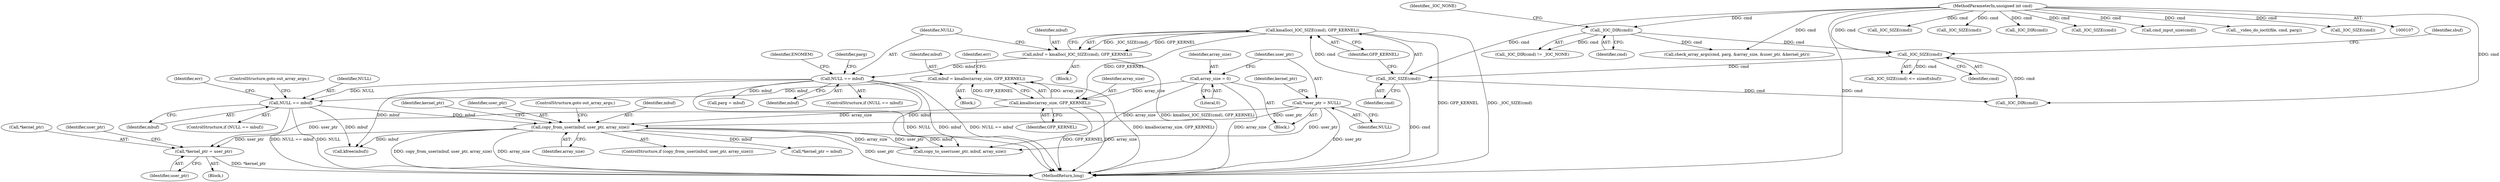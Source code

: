 digraph "1_linux_fc0a80798576f80ca10b3f6c9c7097f12fd1d64e@pointer" {
"1000289" [label="(Call,*kernel_ptr = user_ptr)"];
"1000262" [label="(Call,copy_from_user(mbuf, user_ptr, array_size))"];
"1000253" [label="(Call,NULL == mbuf)"];
"1000166" [label="(Call,NULL == mbuf)"];
"1000159" [label="(Call,mbuf = kmalloc(_IOC_SIZE(cmd), GFP_KERNEL))"];
"1000161" [label="(Call,kmalloc(_IOC_SIZE(cmd), GFP_KERNEL))"];
"1000162" [label="(Call,_IOC_SIZE(cmd))"];
"1000149" [label="(Call,_IOC_SIZE(cmd))"];
"1000143" [label="(Call,_IOC_DIR(cmd))"];
"1000109" [label="(MethodParameterIn,unsigned int cmd)"];
"1000243" [label="(Call,mbuf = kmalloc(array_size, GFP_KERNEL))"];
"1000245" [label="(Call,kmalloc(array_size, GFP_KERNEL))"];
"1000130" [label="(Call,array_size = 0)"];
"1000134" [label="(Call,*user_ptr = NULL)"];
"1000160" [label="(Identifier,mbuf)"];
"1000223" [label="(Call,check_array_args(cmd, parg, &array_size, &user_ptr, &kernel_ptr))"];
"1000211" [label="(Call,_IOC_SIZE(cmd))"];
"1000294" [label="(Call,copy_to_user(user_ptr, mbuf, array_size))"];
"1000148" [label="(Call,_IOC_SIZE(cmd) <= sizeof(sbuf))"];
"1000172" [label="(Call,parg = mbuf)"];
"1000158" [label="(Block,)"];
"1000290" [label="(Call,*kernel_ptr)"];
"1000255" [label="(Identifier,mbuf)"];
"1000292" [label="(Identifier,user_ptr)"];
"1000145" [label="(Identifier,_IOC_NONE)"];
"1000201" [label="(Call,_IOC_SIZE(cmd))"];
"1000132" [label="(Literal,0)"];
"1000130" [label="(Call,array_size = 0)"];
"1000168" [label="(Identifier,mbuf)"];
"1000164" [label="(Identifier,GFP_KERNEL)"];
"1000265" [label="(Identifier,array_size)"];
"1000245" [label="(Call,kmalloc(array_size, GFP_KERNEL))"];
"1000162" [label="(Call,_IOC_SIZE(cmd))"];
"1000171" [label="(Identifier,ENOMEM)"];
"1000266" [label="(ControlStructure,goto out_array_args;)"];
"1000310" [label="(Call,_IOC_DIR(cmd))"];
"1000242" [label="(Block,)"];
"1000219" [label="(Call,_IOC_SIZE(cmd))"];
"1000131" [label="(Identifier,array_size)"];
"1000161" [label="(Call,kmalloc(_IOC_SIZE(cmd), GFP_KERNEL))"];
"1000263" [label="(Identifier,mbuf)"];
"1000135" [label="(Identifier,user_ptr)"];
"1000150" [label="(Identifier,cmd)"];
"1000111" [label="(Block,)"];
"1000261" [label="(ControlStructure,if (copy_from_user(mbuf, user_ptr, array_size)))"];
"1000269" [label="(Identifier,kernel_ptr)"];
"1000253" [label="(Call,NULL == mbuf)"];
"1000188" [label="(Call,cmd_input_size(cmd))"];
"1000181" [label="(Call,_IOC_DIR(cmd))"];
"1000273" [label="(Call,__video_do_ioctl(file, cmd, parg))"];
"1000136" [label="(Identifier,NULL)"];
"1000249" [label="(Identifier,err)"];
"1000149" [label="(Call,_IOC_SIZE(cmd))"];
"1000144" [label="(Identifier,cmd)"];
"1000262" [label="(Call,copy_from_user(mbuf, user_ptr, array_size))"];
"1000264" [label="(Identifier,user_ptr)"];
"1000256" [label="(ControlStructure,goto out_array_args;)"];
"1000267" [label="(Call,*kernel_ptr = mbuf)"];
"1000159" [label="(Call,mbuf = kmalloc(_IOC_SIZE(cmd), GFP_KERNEL))"];
"1000142" [label="(Call,_IOC_DIR(cmd) != _IOC_NONE)"];
"1000163" [label="(Identifier,cmd)"];
"1000109" [label="(MethodParameterIn,unsigned int cmd)"];
"1000252" [label="(ControlStructure,if (NULL == mbuf))"];
"1000244" [label="(Identifier,mbuf)"];
"1000139" [label="(Identifier,kernel_ptr)"];
"1000320" [label="(Call,_IOC_SIZE(cmd))"];
"1000166" [label="(Call,NULL == mbuf)"];
"1000152" [label="(Identifier,sbuf)"];
"1000246" [label="(Identifier,array_size)"];
"1000243" [label="(Call,mbuf = kmalloc(array_size, GFP_KERNEL))"];
"1000254" [label="(Identifier,NULL)"];
"1000328" [label="(Call,kfree(mbuf))"];
"1000165" [label="(ControlStructure,if (NULL == mbuf))"];
"1000143" [label="(Call,_IOC_DIR(cmd))"];
"1000295" [label="(Identifier,user_ptr)"];
"1000173" [label="(Identifier,parg)"];
"1000167" [label="(Identifier,NULL)"];
"1000332" [label="(MethodReturn,long)"];
"1000247" [label="(Identifier,GFP_KERNEL)"];
"1000258" [label="(Identifier,err)"];
"1000288" [label="(Block,)"];
"1000134" [label="(Call,*user_ptr = NULL)"];
"1000289" [label="(Call,*kernel_ptr = user_ptr)"];
"1000289" -> "1000288"  [label="AST: "];
"1000289" -> "1000292"  [label="CFG: "];
"1000290" -> "1000289"  [label="AST: "];
"1000292" -> "1000289"  [label="AST: "];
"1000295" -> "1000289"  [label="CFG: "];
"1000289" -> "1000332"  [label="DDG: *kernel_ptr"];
"1000262" -> "1000289"  [label="DDG: user_ptr"];
"1000134" -> "1000289"  [label="DDG: user_ptr"];
"1000262" -> "1000261"  [label="AST: "];
"1000262" -> "1000265"  [label="CFG: "];
"1000263" -> "1000262"  [label="AST: "];
"1000264" -> "1000262"  [label="AST: "];
"1000265" -> "1000262"  [label="AST: "];
"1000266" -> "1000262"  [label="CFG: "];
"1000269" -> "1000262"  [label="CFG: "];
"1000262" -> "1000332"  [label="DDG: array_size"];
"1000262" -> "1000332"  [label="DDG: user_ptr"];
"1000262" -> "1000332"  [label="DDG: copy_from_user(mbuf, user_ptr, array_size)"];
"1000253" -> "1000262"  [label="DDG: mbuf"];
"1000134" -> "1000262"  [label="DDG: user_ptr"];
"1000245" -> "1000262"  [label="DDG: array_size"];
"1000262" -> "1000267"  [label="DDG: mbuf"];
"1000262" -> "1000294"  [label="DDG: user_ptr"];
"1000262" -> "1000294"  [label="DDG: mbuf"];
"1000262" -> "1000294"  [label="DDG: array_size"];
"1000262" -> "1000328"  [label="DDG: mbuf"];
"1000253" -> "1000252"  [label="AST: "];
"1000253" -> "1000255"  [label="CFG: "];
"1000254" -> "1000253"  [label="AST: "];
"1000255" -> "1000253"  [label="AST: "];
"1000256" -> "1000253"  [label="CFG: "];
"1000258" -> "1000253"  [label="CFG: "];
"1000253" -> "1000332"  [label="DDG: NULL == mbuf"];
"1000253" -> "1000332"  [label="DDG: NULL"];
"1000166" -> "1000253"  [label="DDG: NULL"];
"1000243" -> "1000253"  [label="DDG: mbuf"];
"1000253" -> "1000328"  [label="DDG: mbuf"];
"1000166" -> "1000165"  [label="AST: "];
"1000166" -> "1000168"  [label="CFG: "];
"1000167" -> "1000166"  [label="AST: "];
"1000168" -> "1000166"  [label="AST: "];
"1000171" -> "1000166"  [label="CFG: "];
"1000173" -> "1000166"  [label="CFG: "];
"1000166" -> "1000332"  [label="DDG: mbuf"];
"1000166" -> "1000332"  [label="DDG: NULL == mbuf"];
"1000166" -> "1000332"  [label="DDG: NULL"];
"1000159" -> "1000166"  [label="DDG: mbuf"];
"1000166" -> "1000172"  [label="DDG: mbuf"];
"1000166" -> "1000294"  [label="DDG: mbuf"];
"1000166" -> "1000328"  [label="DDG: mbuf"];
"1000159" -> "1000158"  [label="AST: "];
"1000159" -> "1000161"  [label="CFG: "];
"1000160" -> "1000159"  [label="AST: "];
"1000161" -> "1000159"  [label="AST: "];
"1000167" -> "1000159"  [label="CFG: "];
"1000159" -> "1000332"  [label="DDG: kmalloc(_IOC_SIZE(cmd), GFP_KERNEL)"];
"1000161" -> "1000159"  [label="DDG: _IOC_SIZE(cmd)"];
"1000161" -> "1000159"  [label="DDG: GFP_KERNEL"];
"1000161" -> "1000164"  [label="CFG: "];
"1000162" -> "1000161"  [label="AST: "];
"1000164" -> "1000161"  [label="AST: "];
"1000161" -> "1000332"  [label="DDG: GFP_KERNEL"];
"1000161" -> "1000332"  [label="DDG: _IOC_SIZE(cmd)"];
"1000162" -> "1000161"  [label="DDG: cmd"];
"1000161" -> "1000245"  [label="DDG: GFP_KERNEL"];
"1000162" -> "1000163"  [label="CFG: "];
"1000163" -> "1000162"  [label="AST: "];
"1000164" -> "1000162"  [label="CFG: "];
"1000162" -> "1000332"  [label="DDG: cmd"];
"1000149" -> "1000162"  [label="DDG: cmd"];
"1000109" -> "1000162"  [label="DDG: cmd"];
"1000162" -> "1000181"  [label="DDG: cmd"];
"1000149" -> "1000148"  [label="AST: "];
"1000149" -> "1000150"  [label="CFG: "];
"1000150" -> "1000149"  [label="AST: "];
"1000152" -> "1000149"  [label="CFG: "];
"1000149" -> "1000148"  [label="DDG: cmd"];
"1000143" -> "1000149"  [label="DDG: cmd"];
"1000109" -> "1000149"  [label="DDG: cmd"];
"1000149" -> "1000181"  [label="DDG: cmd"];
"1000143" -> "1000142"  [label="AST: "];
"1000143" -> "1000144"  [label="CFG: "];
"1000144" -> "1000143"  [label="AST: "];
"1000145" -> "1000143"  [label="CFG: "];
"1000143" -> "1000142"  [label="DDG: cmd"];
"1000109" -> "1000143"  [label="DDG: cmd"];
"1000143" -> "1000223"  [label="DDG: cmd"];
"1000109" -> "1000107"  [label="AST: "];
"1000109" -> "1000332"  [label="DDG: cmd"];
"1000109" -> "1000181"  [label="DDG: cmd"];
"1000109" -> "1000188"  [label="DDG: cmd"];
"1000109" -> "1000201"  [label="DDG: cmd"];
"1000109" -> "1000211"  [label="DDG: cmd"];
"1000109" -> "1000219"  [label="DDG: cmd"];
"1000109" -> "1000223"  [label="DDG: cmd"];
"1000109" -> "1000273"  [label="DDG: cmd"];
"1000109" -> "1000310"  [label="DDG: cmd"];
"1000109" -> "1000320"  [label="DDG: cmd"];
"1000243" -> "1000242"  [label="AST: "];
"1000243" -> "1000245"  [label="CFG: "];
"1000244" -> "1000243"  [label="AST: "];
"1000245" -> "1000243"  [label="AST: "];
"1000249" -> "1000243"  [label="CFG: "];
"1000243" -> "1000332"  [label="DDG: kmalloc(array_size, GFP_KERNEL)"];
"1000245" -> "1000243"  [label="DDG: array_size"];
"1000245" -> "1000243"  [label="DDG: GFP_KERNEL"];
"1000245" -> "1000247"  [label="CFG: "];
"1000246" -> "1000245"  [label="AST: "];
"1000247" -> "1000245"  [label="AST: "];
"1000245" -> "1000332"  [label="DDG: array_size"];
"1000245" -> "1000332"  [label="DDG: GFP_KERNEL"];
"1000130" -> "1000245"  [label="DDG: array_size"];
"1000130" -> "1000111"  [label="AST: "];
"1000130" -> "1000132"  [label="CFG: "];
"1000131" -> "1000130"  [label="AST: "];
"1000132" -> "1000130"  [label="AST: "];
"1000135" -> "1000130"  [label="CFG: "];
"1000130" -> "1000332"  [label="DDG: array_size"];
"1000130" -> "1000294"  [label="DDG: array_size"];
"1000134" -> "1000111"  [label="AST: "];
"1000134" -> "1000136"  [label="CFG: "];
"1000135" -> "1000134"  [label="AST: "];
"1000136" -> "1000134"  [label="AST: "];
"1000139" -> "1000134"  [label="CFG: "];
"1000134" -> "1000332"  [label="DDG: user_ptr"];
"1000134" -> "1000294"  [label="DDG: user_ptr"];
}
